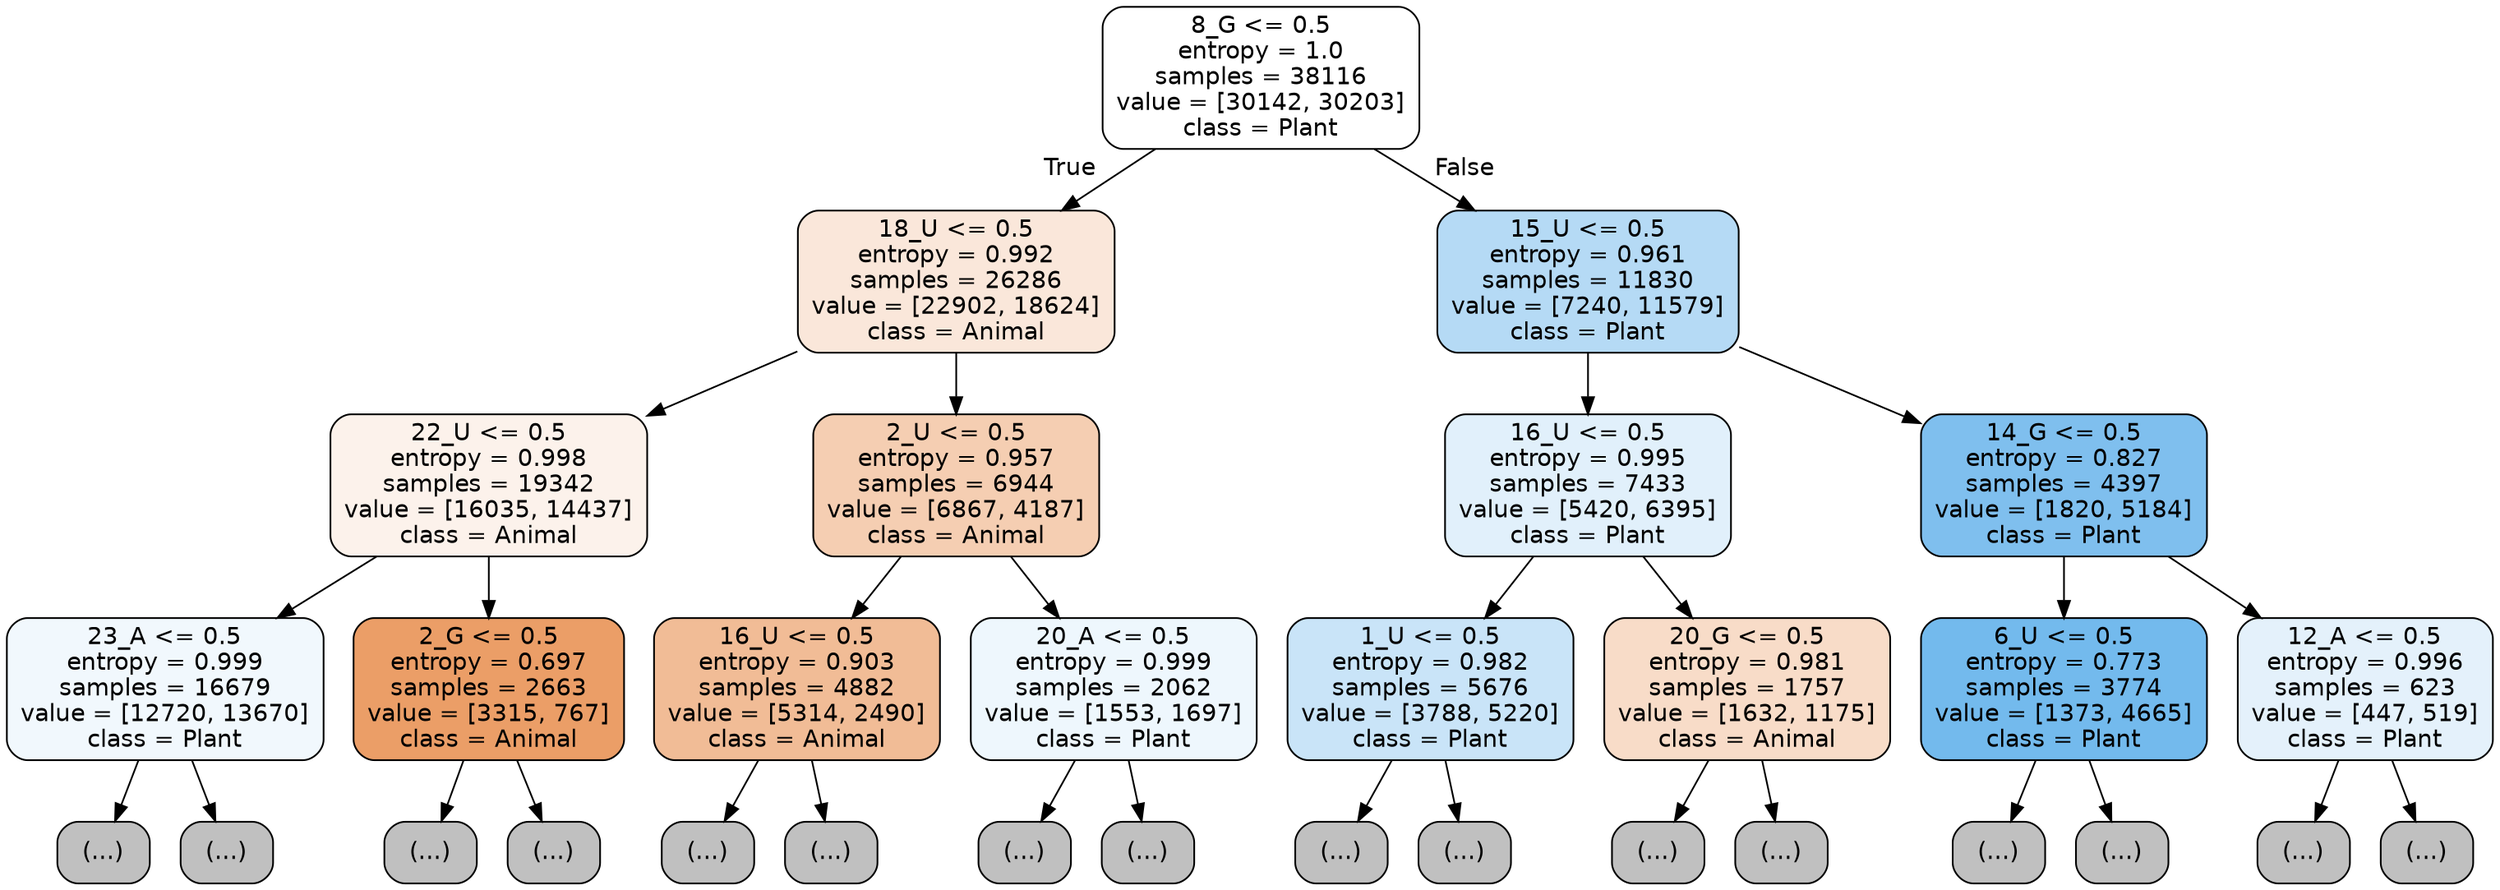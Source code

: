 digraph Tree {
node [shape=box, style="filled, rounded", color="black", fontname="helvetica"] ;
edge [fontname="helvetica"] ;
0 [label="8_G <= 0.5\nentropy = 1.0\nsamples = 38116\nvalue = [30142, 30203]\nclass = Plant", fillcolor="#ffffff"] ;
1 [label="18_U <= 0.5\nentropy = 0.992\nsamples = 26286\nvalue = [22902, 18624]\nclass = Animal", fillcolor="#fae7da"] ;
0 -> 1 [labeldistance=2.5, labelangle=45, headlabel="True"] ;
2 [label="22_U <= 0.5\nentropy = 0.998\nsamples = 19342\nvalue = [16035, 14437]\nclass = Animal", fillcolor="#fcf2eb"] ;
1 -> 2 ;
3 [label="23_A <= 0.5\nentropy = 0.999\nsamples = 16679\nvalue = [12720, 13670]\nclass = Plant", fillcolor="#f1f8fd"] ;
2 -> 3 ;
4 [label="(...)", fillcolor="#C0C0C0"] ;
3 -> 4 ;
7821 [label="(...)", fillcolor="#C0C0C0"] ;
3 -> 7821 ;
8156 [label="2_G <= 0.5\nentropy = 0.697\nsamples = 2663\nvalue = [3315, 767]\nclass = Animal", fillcolor="#eb9e67"] ;
2 -> 8156 ;
8157 [label="(...)", fillcolor="#C0C0C0"] ;
8156 -> 8157 ;
8904 [label="(...)", fillcolor="#C0C0C0"] ;
8156 -> 8904 ;
9183 [label="2_U <= 0.5\nentropy = 0.957\nsamples = 6944\nvalue = [6867, 4187]\nclass = Animal", fillcolor="#f5ceb2"] ;
1 -> 9183 ;
9184 [label="16_U <= 0.5\nentropy = 0.903\nsamples = 4882\nvalue = [5314, 2490]\nclass = Animal", fillcolor="#f1bc96"] ;
9183 -> 9184 ;
9185 [label="(...)", fillcolor="#C0C0C0"] ;
9184 -> 9185 ;
10948 [label="(...)", fillcolor="#C0C0C0"] ;
9184 -> 10948 ;
11643 [label="20_A <= 0.5\nentropy = 0.999\nsamples = 2062\nvalue = [1553, 1697]\nclass = Plant", fillcolor="#eef7fd"] ;
9183 -> 11643 ;
11644 [label="(...)", fillcolor="#C0C0C0"] ;
11643 -> 11644 ;
12383 [label="(...)", fillcolor="#C0C0C0"] ;
11643 -> 12383 ;
12584 [label="15_U <= 0.5\nentropy = 0.961\nsamples = 11830\nvalue = [7240, 11579]\nclass = Plant", fillcolor="#b5daf5"] ;
0 -> 12584 [labeldistance=2.5, labelangle=-45, headlabel="False"] ;
12585 [label="16_U <= 0.5\nentropy = 0.995\nsamples = 7433\nvalue = [5420, 6395]\nclass = Plant", fillcolor="#e1f0fb"] ;
12584 -> 12585 ;
12586 [label="1_U <= 0.5\nentropy = 0.982\nsamples = 5676\nvalue = [3788, 5220]\nclass = Plant", fillcolor="#c9e4f8"] ;
12585 -> 12586 ;
12587 [label="(...)", fillcolor="#C0C0C0"] ;
12586 -> 12587 ;
14050 [label="(...)", fillcolor="#C0C0C0"] ;
12586 -> 14050 ;
15097 [label="20_G <= 0.5\nentropy = 0.981\nsamples = 1757\nvalue = [1632, 1175]\nclass = Animal", fillcolor="#f8dcc8"] ;
12585 -> 15097 ;
15098 [label="(...)", fillcolor="#C0C0C0"] ;
15097 -> 15098 ;
15711 [label="(...)", fillcolor="#C0C0C0"] ;
15097 -> 15711 ;
15962 [label="14_G <= 0.5\nentropy = 0.827\nsamples = 4397\nvalue = [1820, 5184]\nclass = Plant", fillcolor="#7fbfee"] ;
12584 -> 15962 ;
15963 [label="6_U <= 0.5\nentropy = 0.773\nsamples = 3774\nvalue = [1373, 4665]\nclass = Plant", fillcolor="#73baed"] ;
15962 -> 15963 ;
15964 [label="(...)", fillcolor="#C0C0C0"] ;
15963 -> 15964 ;
16577 [label="(...)", fillcolor="#C0C0C0"] ;
15963 -> 16577 ;
16846 [label="12_A <= 0.5\nentropy = 0.996\nsamples = 623\nvalue = [447, 519]\nclass = Plant", fillcolor="#e4f1fb"] ;
15962 -> 16846 ;
16847 [label="(...)", fillcolor="#C0C0C0"] ;
16846 -> 16847 ;
17054 [label="(...)", fillcolor="#C0C0C0"] ;
16846 -> 17054 ;
}